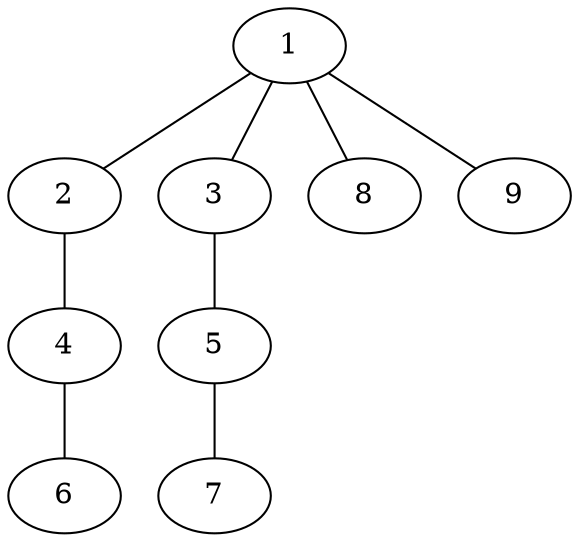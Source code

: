 graph molecule_3497 {
	1	 [chem=C];
	2	 [chem=S];
	1 -- 2	 [valence=1];
	3	 [chem=S];
	1 -- 3	 [valence=1];
	8	 [chem=H];
	1 -- 8	 [valence=1];
	9	 [chem=H];
	1 -- 9	 [valence=1];
	4	 [chem=C];
	2 -- 4	 [valence=1];
	5	 [chem=C];
	3 -- 5	 [valence=1];
	6	 [chem=N];
	4 -- 6	 [valence=3];
	7	 [chem=N];
	5 -- 7	 [valence=3];
}
